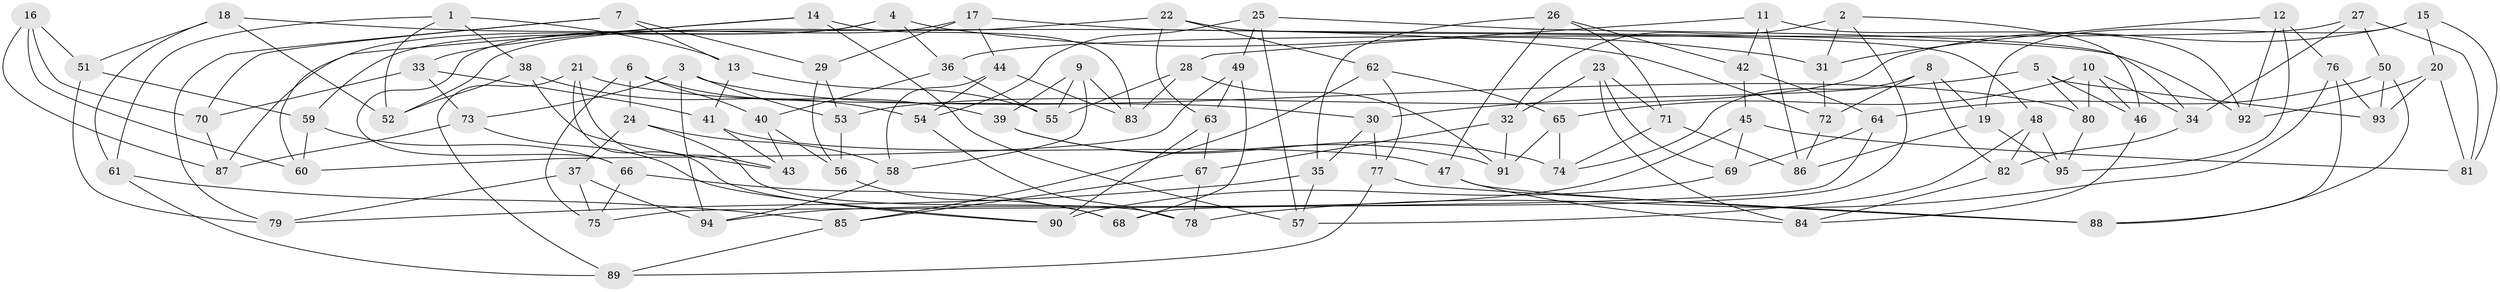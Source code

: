 // Generated by graph-tools (version 1.1) at 2025/16/03/09/25 04:16:27]
// undirected, 95 vertices, 190 edges
graph export_dot {
graph [start="1"]
  node [color=gray90,style=filled];
  1;
  2;
  3;
  4;
  5;
  6;
  7;
  8;
  9;
  10;
  11;
  12;
  13;
  14;
  15;
  16;
  17;
  18;
  19;
  20;
  21;
  22;
  23;
  24;
  25;
  26;
  27;
  28;
  29;
  30;
  31;
  32;
  33;
  34;
  35;
  36;
  37;
  38;
  39;
  40;
  41;
  42;
  43;
  44;
  45;
  46;
  47;
  48;
  49;
  50;
  51;
  52;
  53;
  54;
  55;
  56;
  57;
  58;
  59;
  60;
  61;
  62;
  63;
  64;
  65;
  66;
  67;
  68;
  69;
  70;
  71;
  72;
  73;
  74;
  75;
  76;
  77;
  78;
  79;
  80;
  81;
  82;
  83;
  84;
  85;
  86;
  87;
  88;
  89;
  90;
  91;
  92;
  93;
  94;
  95;
  1 -- 52;
  1 -- 38;
  1 -- 13;
  1 -- 61;
  2 -- 31;
  2 -- 32;
  2 -- 68;
  2 -- 46;
  3 -- 80;
  3 -- 94;
  3 -- 73;
  3 -- 53;
  4 -- 59;
  4 -- 31;
  4 -- 87;
  4 -- 36;
  5 -- 80;
  5 -- 30;
  5 -- 46;
  5 -- 93;
  6 -- 75;
  6 -- 39;
  6 -- 24;
  6 -- 40;
  7 -- 70;
  7 -- 13;
  7 -- 79;
  7 -- 29;
  8 -- 74;
  8 -- 82;
  8 -- 72;
  8 -- 19;
  9 -- 58;
  9 -- 55;
  9 -- 39;
  9 -- 83;
  10 -- 80;
  10 -- 34;
  10 -- 46;
  10 -- 65;
  11 -- 28;
  11 -- 42;
  11 -- 86;
  11 -- 92;
  12 -- 92;
  12 -- 76;
  12 -- 95;
  12 -- 31;
  13 -- 41;
  13 -- 55;
  14 -- 57;
  14 -- 33;
  14 -- 60;
  14 -- 83;
  15 -- 20;
  15 -- 19;
  15 -- 53;
  15 -- 81;
  16 -- 60;
  16 -- 70;
  16 -- 51;
  16 -- 87;
  17 -- 92;
  17 -- 66;
  17 -- 29;
  17 -- 44;
  18 -- 61;
  18 -- 52;
  18 -- 51;
  18 -- 72;
  19 -- 95;
  19 -- 86;
  20 -- 81;
  20 -- 93;
  20 -- 92;
  21 -- 89;
  21 -- 43;
  21 -- 30;
  21 -- 90;
  22 -- 62;
  22 -- 63;
  22 -- 48;
  22 -- 52;
  23 -- 69;
  23 -- 71;
  23 -- 84;
  23 -- 32;
  24 -- 37;
  24 -- 78;
  24 -- 58;
  25 -- 34;
  25 -- 57;
  25 -- 49;
  25 -- 54;
  26 -- 42;
  26 -- 71;
  26 -- 47;
  26 -- 35;
  27 -- 34;
  27 -- 36;
  27 -- 81;
  27 -- 50;
  28 -- 91;
  28 -- 55;
  28 -- 83;
  29 -- 53;
  29 -- 56;
  30 -- 77;
  30 -- 35;
  31 -- 72;
  32 -- 91;
  32 -- 67;
  33 -- 70;
  33 -- 41;
  33 -- 73;
  34 -- 82;
  35 -- 79;
  35 -- 57;
  36 -- 55;
  36 -- 40;
  37 -- 79;
  37 -- 75;
  37 -- 94;
  38 -- 52;
  38 -- 43;
  38 -- 54;
  39 -- 74;
  39 -- 91;
  40 -- 56;
  40 -- 43;
  41 -- 43;
  41 -- 47;
  42 -- 64;
  42 -- 45;
  44 -- 54;
  44 -- 58;
  44 -- 83;
  45 -- 69;
  45 -- 81;
  45 -- 94;
  46 -- 84;
  47 -- 84;
  47 -- 88;
  48 -- 57;
  48 -- 82;
  48 -- 95;
  49 -- 63;
  49 -- 60;
  49 -- 68;
  50 -- 88;
  50 -- 64;
  50 -- 93;
  51 -- 79;
  51 -- 59;
  53 -- 56;
  54 -- 78;
  56 -- 68;
  58 -- 94;
  59 -- 66;
  59 -- 60;
  61 -- 85;
  61 -- 89;
  62 -- 65;
  62 -- 85;
  62 -- 77;
  63 -- 67;
  63 -- 90;
  64 -- 75;
  64 -- 69;
  65 -- 74;
  65 -- 91;
  66 -- 75;
  66 -- 68;
  67 -- 85;
  67 -- 78;
  69 -- 90;
  70 -- 87;
  71 -- 86;
  71 -- 74;
  72 -- 86;
  73 -- 87;
  73 -- 90;
  76 -- 78;
  76 -- 93;
  76 -- 88;
  77 -- 88;
  77 -- 89;
  80 -- 95;
  82 -- 84;
  85 -- 89;
}
